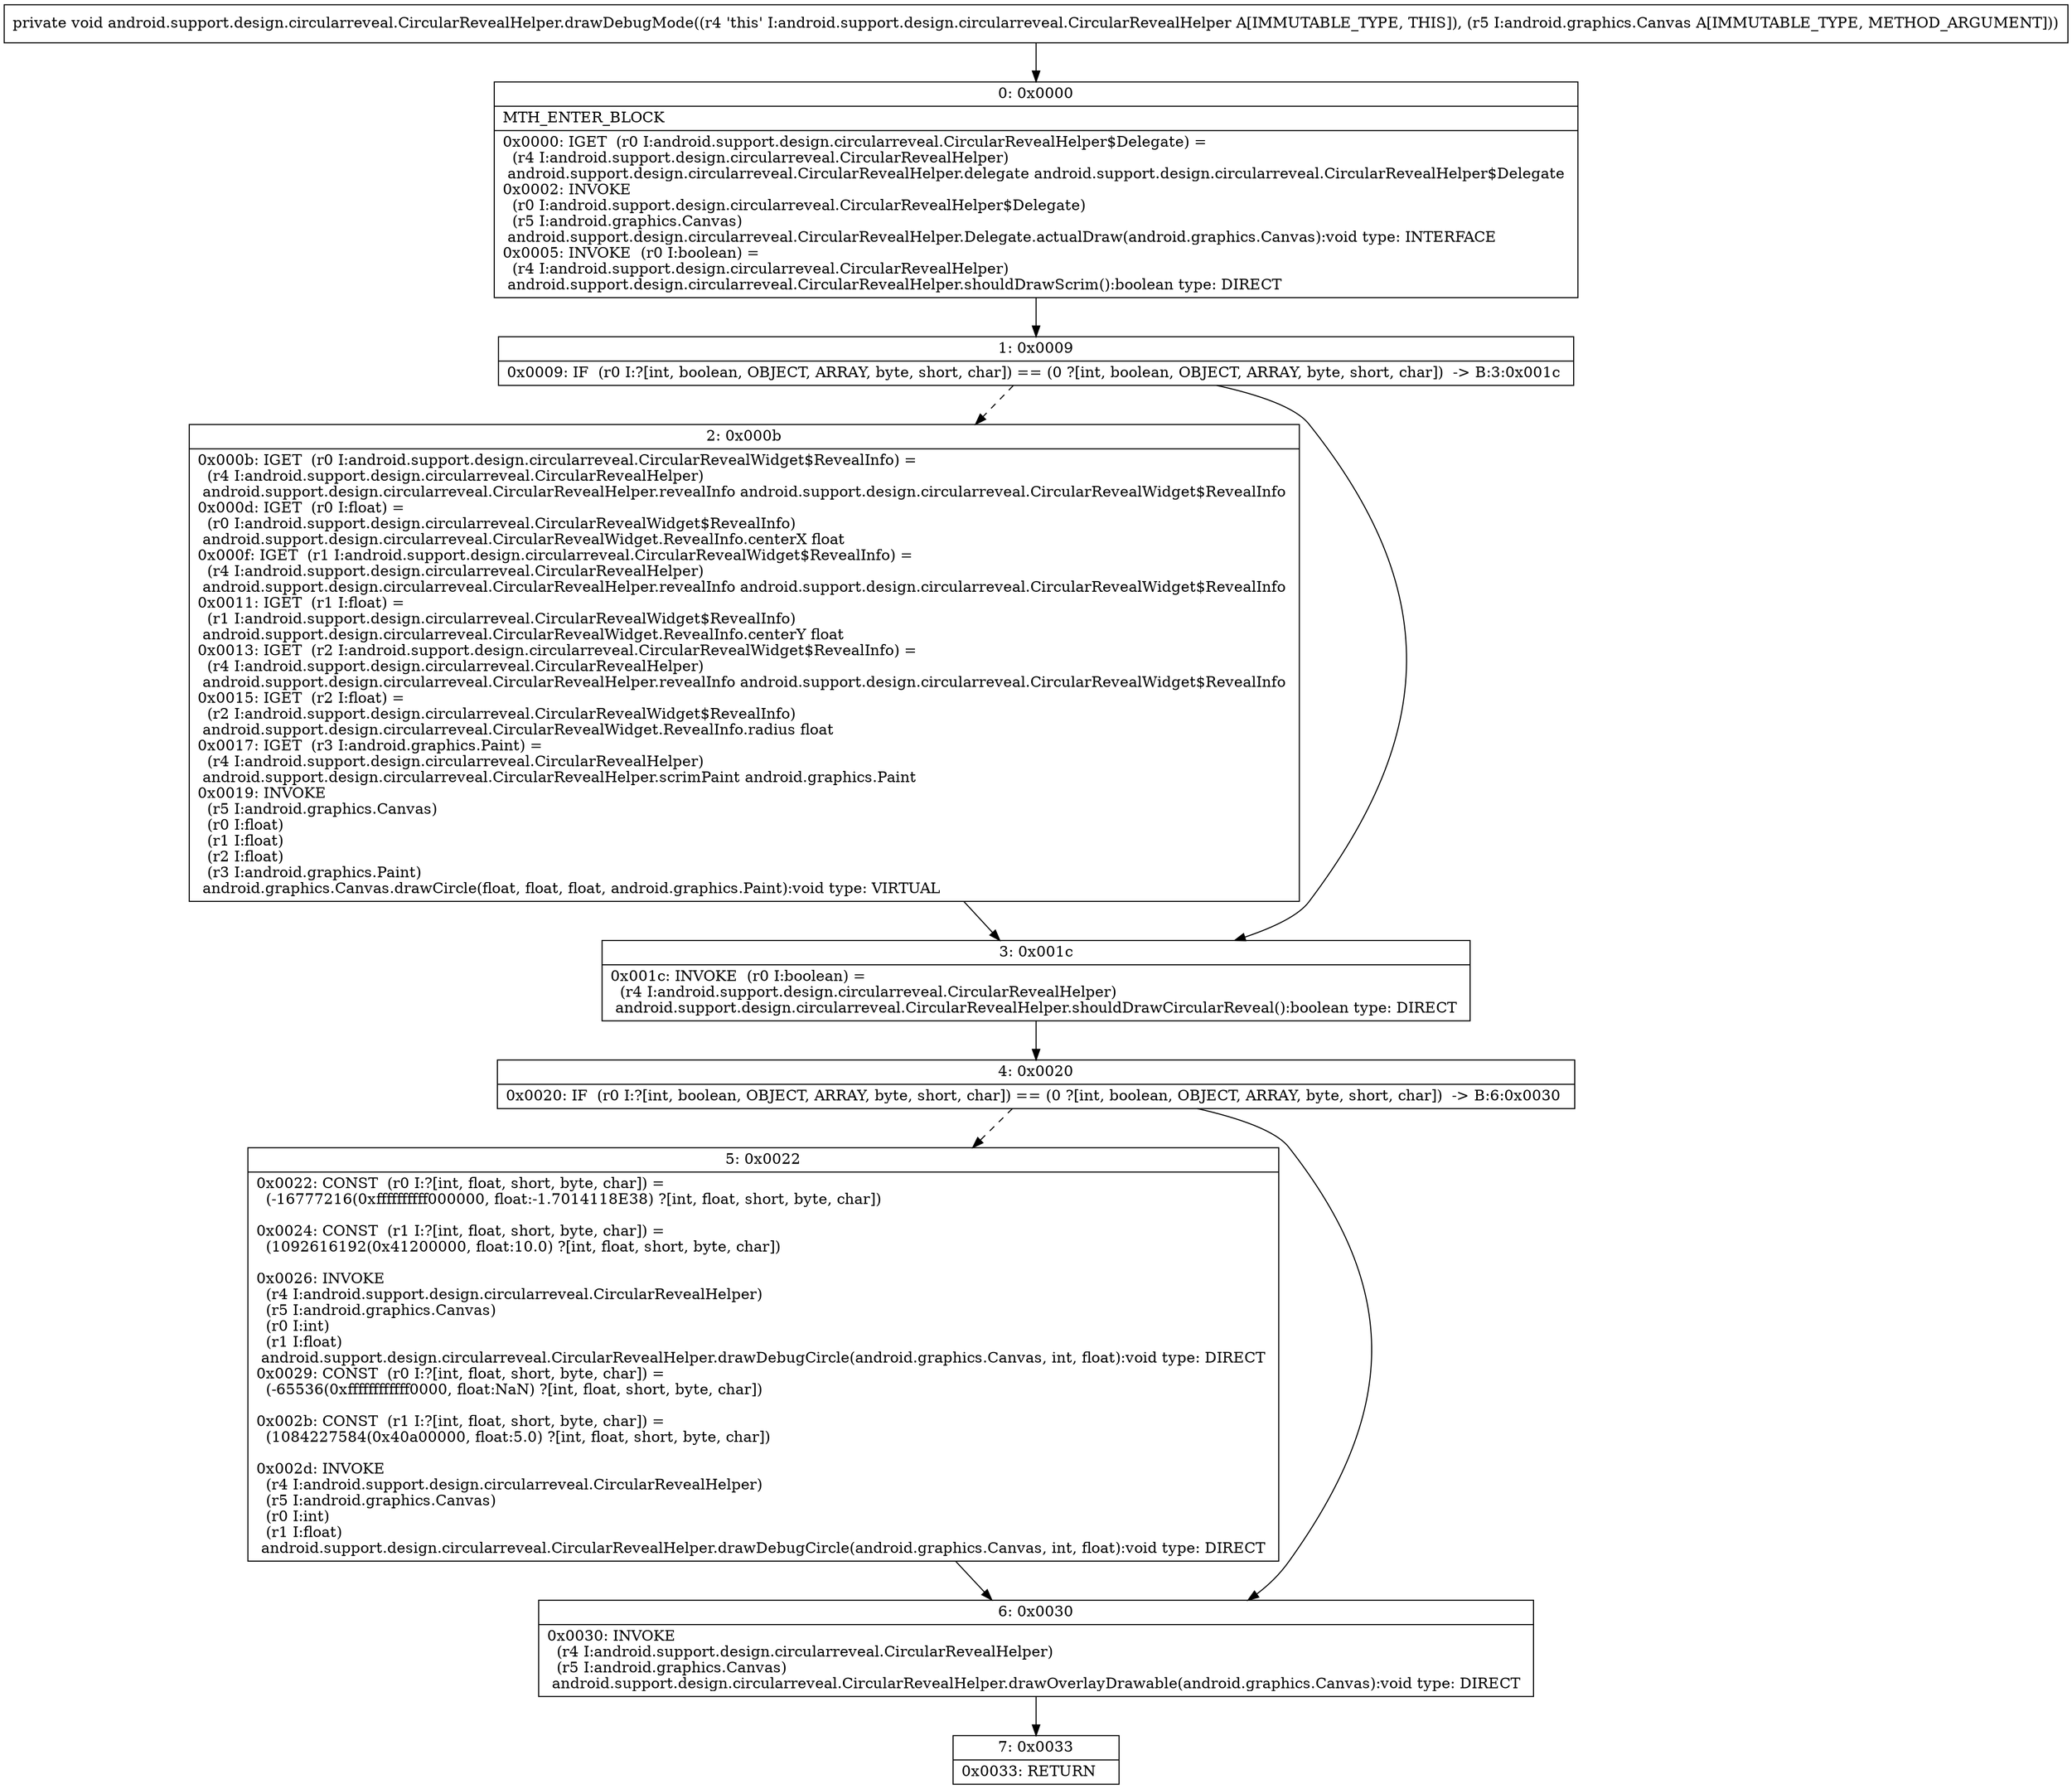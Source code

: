 digraph "CFG forandroid.support.design.circularreveal.CircularRevealHelper.drawDebugMode(Landroid\/graphics\/Canvas;)V" {
Node_0 [shape=record,label="{0\:\ 0x0000|MTH_ENTER_BLOCK\l|0x0000: IGET  (r0 I:android.support.design.circularreveal.CircularRevealHelper$Delegate) = \l  (r4 I:android.support.design.circularreveal.CircularRevealHelper)\l android.support.design.circularreveal.CircularRevealHelper.delegate android.support.design.circularreveal.CircularRevealHelper$Delegate \l0x0002: INVOKE  \l  (r0 I:android.support.design.circularreveal.CircularRevealHelper$Delegate)\l  (r5 I:android.graphics.Canvas)\l android.support.design.circularreveal.CircularRevealHelper.Delegate.actualDraw(android.graphics.Canvas):void type: INTERFACE \l0x0005: INVOKE  (r0 I:boolean) = \l  (r4 I:android.support.design.circularreveal.CircularRevealHelper)\l android.support.design.circularreveal.CircularRevealHelper.shouldDrawScrim():boolean type: DIRECT \l}"];
Node_1 [shape=record,label="{1\:\ 0x0009|0x0009: IF  (r0 I:?[int, boolean, OBJECT, ARRAY, byte, short, char]) == (0 ?[int, boolean, OBJECT, ARRAY, byte, short, char])  \-\> B:3:0x001c \l}"];
Node_2 [shape=record,label="{2\:\ 0x000b|0x000b: IGET  (r0 I:android.support.design.circularreveal.CircularRevealWidget$RevealInfo) = \l  (r4 I:android.support.design.circularreveal.CircularRevealHelper)\l android.support.design.circularreveal.CircularRevealHelper.revealInfo android.support.design.circularreveal.CircularRevealWidget$RevealInfo \l0x000d: IGET  (r0 I:float) = \l  (r0 I:android.support.design.circularreveal.CircularRevealWidget$RevealInfo)\l android.support.design.circularreveal.CircularRevealWidget.RevealInfo.centerX float \l0x000f: IGET  (r1 I:android.support.design.circularreveal.CircularRevealWidget$RevealInfo) = \l  (r4 I:android.support.design.circularreveal.CircularRevealHelper)\l android.support.design.circularreveal.CircularRevealHelper.revealInfo android.support.design.circularreveal.CircularRevealWidget$RevealInfo \l0x0011: IGET  (r1 I:float) = \l  (r1 I:android.support.design.circularreveal.CircularRevealWidget$RevealInfo)\l android.support.design.circularreveal.CircularRevealWidget.RevealInfo.centerY float \l0x0013: IGET  (r2 I:android.support.design.circularreveal.CircularRevealWidget$RevealInfo) = \l  (r4 I:android.support.design.circularreveal.CircularRevealHelper)\l android.support.design.circularreveal.CircularRevealHelper.revealInfo android.support.design.circularreveal.CircularRevealWidget$RevealInfo \l0x0015: IGET  (r2 I:float) = \l  (r2 I:android.support.design.circularreveal.CircularRevealWidget$RevealInfo)\l android.support.design.circularreveal.CircularRevealWidget.RevealInfo.radius float \l0x0017: IGET  (r3 I:android.graphics.Paint) = \l  (r4 I:android.support.design.circularreveal.CircularRevealHelper)\l android.support.design.circularreveal.CircularRevealHelper.scrimPaint android.graphics.Paint \l0x0019: INVOKE  \l  (r5 I:android.graphics.Canvas)\l  (r0 I:float)\l  (r1 I:float)\l  (r2 I:float)\l  (r3 I:android.graphics.Paint)\l android.graphics.Canvas.drawCircle(float, float, float, android.graphics.Paint):void type: VIRTUAL \l}"];
Node_3 [shape=record,label="{3\:\ 0x001c|0x001c: INVOKE  (r0 I:boolean) = \l  (r4 I:android.support.design.circularreveal.CircularRevealHelper)\l android.support.design.circularreveal.CircularRevealHelper.shouldDrawCircularReveal():boolean type: DIRECT \l}"];
Node_4 [shape=record,label="{4\:\ 0x0020|0x0020: IF  (r0 I:?[int, boolean, OBJECT, ARRAY, byte, short, char]) == (0 ?[int, boolean, OBJECT, ARRAY, byte, short, char])  \-\> B:6:0x0030 \l}"];
Node_5 [shape=record,label="{5\:\ 0x0022|0x0022: CONST  (r0 I:?[int, float, short, byte, char]) = \l  (\-16777216(0xffffffffff000000, float:\-1.7014118E38) ?[int, float, short, byte, char])\l \l0x0024: CONST  (r1 I:?[int, float, short, byte, char]) = \l  (1092616192(0x41200000, float:10.0) ?[int, float, short, byte, char])\l \l0x0026: INVOKE  \l  (r4 I:android.support.design.circularreveal.CircularRevealHelper)\l  (r5 I:android.graphics.Canvas)\l  (r0 I:int)\l  (r1 I:float)\l android.support.design.circularreveal.CircularRevealHelper.drawDebugCircle(android.graphics.Canvas, int, float):void type: DIRECT \l0x0029: CONST  (r0 I:?[int, float, short, byte, char]) = \l  (\-65536(0xffffffffffff0000, float:NaN) ?[int, float, short, byte, char])\l \l0x002b: CONST  (r1 I:?[int, float, short, byte, char]) = \l  (1084227584(0x40a00000, float:5.0) ?[int, float, short, byte, char])\l \l0x002d: INVOKE  \l  (r4 I:android.support.design.circularreveal.CircularRevealHelper)\l  (r5 I:android.graphics.Canvas)\l  (r0 I:int)\l  (r1 I:float)\l android.support.design.circularreveal.CircularRevealHelper.drawDebugCircle(android.graphics.Canvas, int, float):void type: DIRECT \l}"];
Node_6 [shape=record,label="{6\:\ 0x0030|0x0030: INVOKE  \l  (r4 I:android.support.design.circularreveal.CircularRevealHelper)\l  (r5 I:android.graphics.Canvas)\l android.support.design.circularreveal.CircularRevealHelper.drawOverlayDrawable(android.graphics.Canvas):void type: DIRECT \l}"];
Node_7 [shape=record,label="{7\:\ 0x0033|0x0033: RETURN   \l}"];
MethodNode[shape=record,label="{private void android.support.design.circularreveal.CircularRevealHelper.drawDebugMode((r4 'this' I:android.support.design.circularreveal.CircularRevealHelper A[IMMUTABLE_TYPE, THIS]), (r5 I:android.graphics.Canvas A[IMMUTABLE_TYPE, METHOD_ARGUMENT])) }"];
MethodNode -> Node_0;
Node_0 -> Node_1;
Node_1 -> Node_2[style=dashed];
Node_1 -> Node_3;
Node_2 -> Node_3;
Node_3 -> Node_4;
Node_4 -> Node_5[style=dashed];
Node_4 -> Node_6;
Node_5 -> Node_6;
Node_6 -> Node_7;
}


